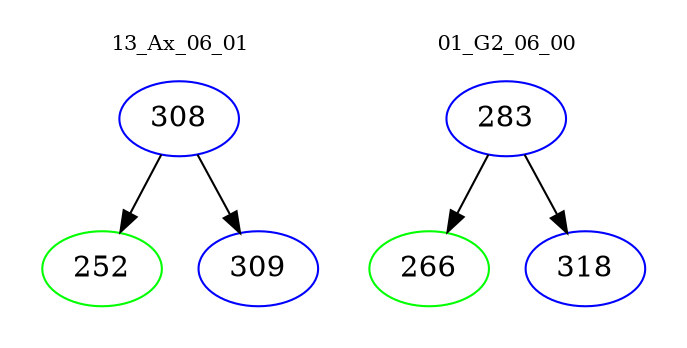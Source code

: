 digraph{
subgraph cluster_0 {
color = white
label = "13_Ax_06_01";
fontsize=10;
T0_308 [label="308", color="blue"]
T0_308 -> T0_252 [color="black"]
T0_252 [label="252", color="green"]
T0_308 -> T0_309 [color="black"]
T0_309 [label="309", color="blue"]
}
subgraph cluster_1 {
color = white
label = "01_G2_06_00";
fontsize=10;
T1_283 [label="283", color="blue"]
T1_283 -> T1_266 [color="black"]
T1_266 [label="266", color="green"]
T1_283 -> T1_318 [color="black"]
T1_318 [label="318", color="blue"]
}
}
